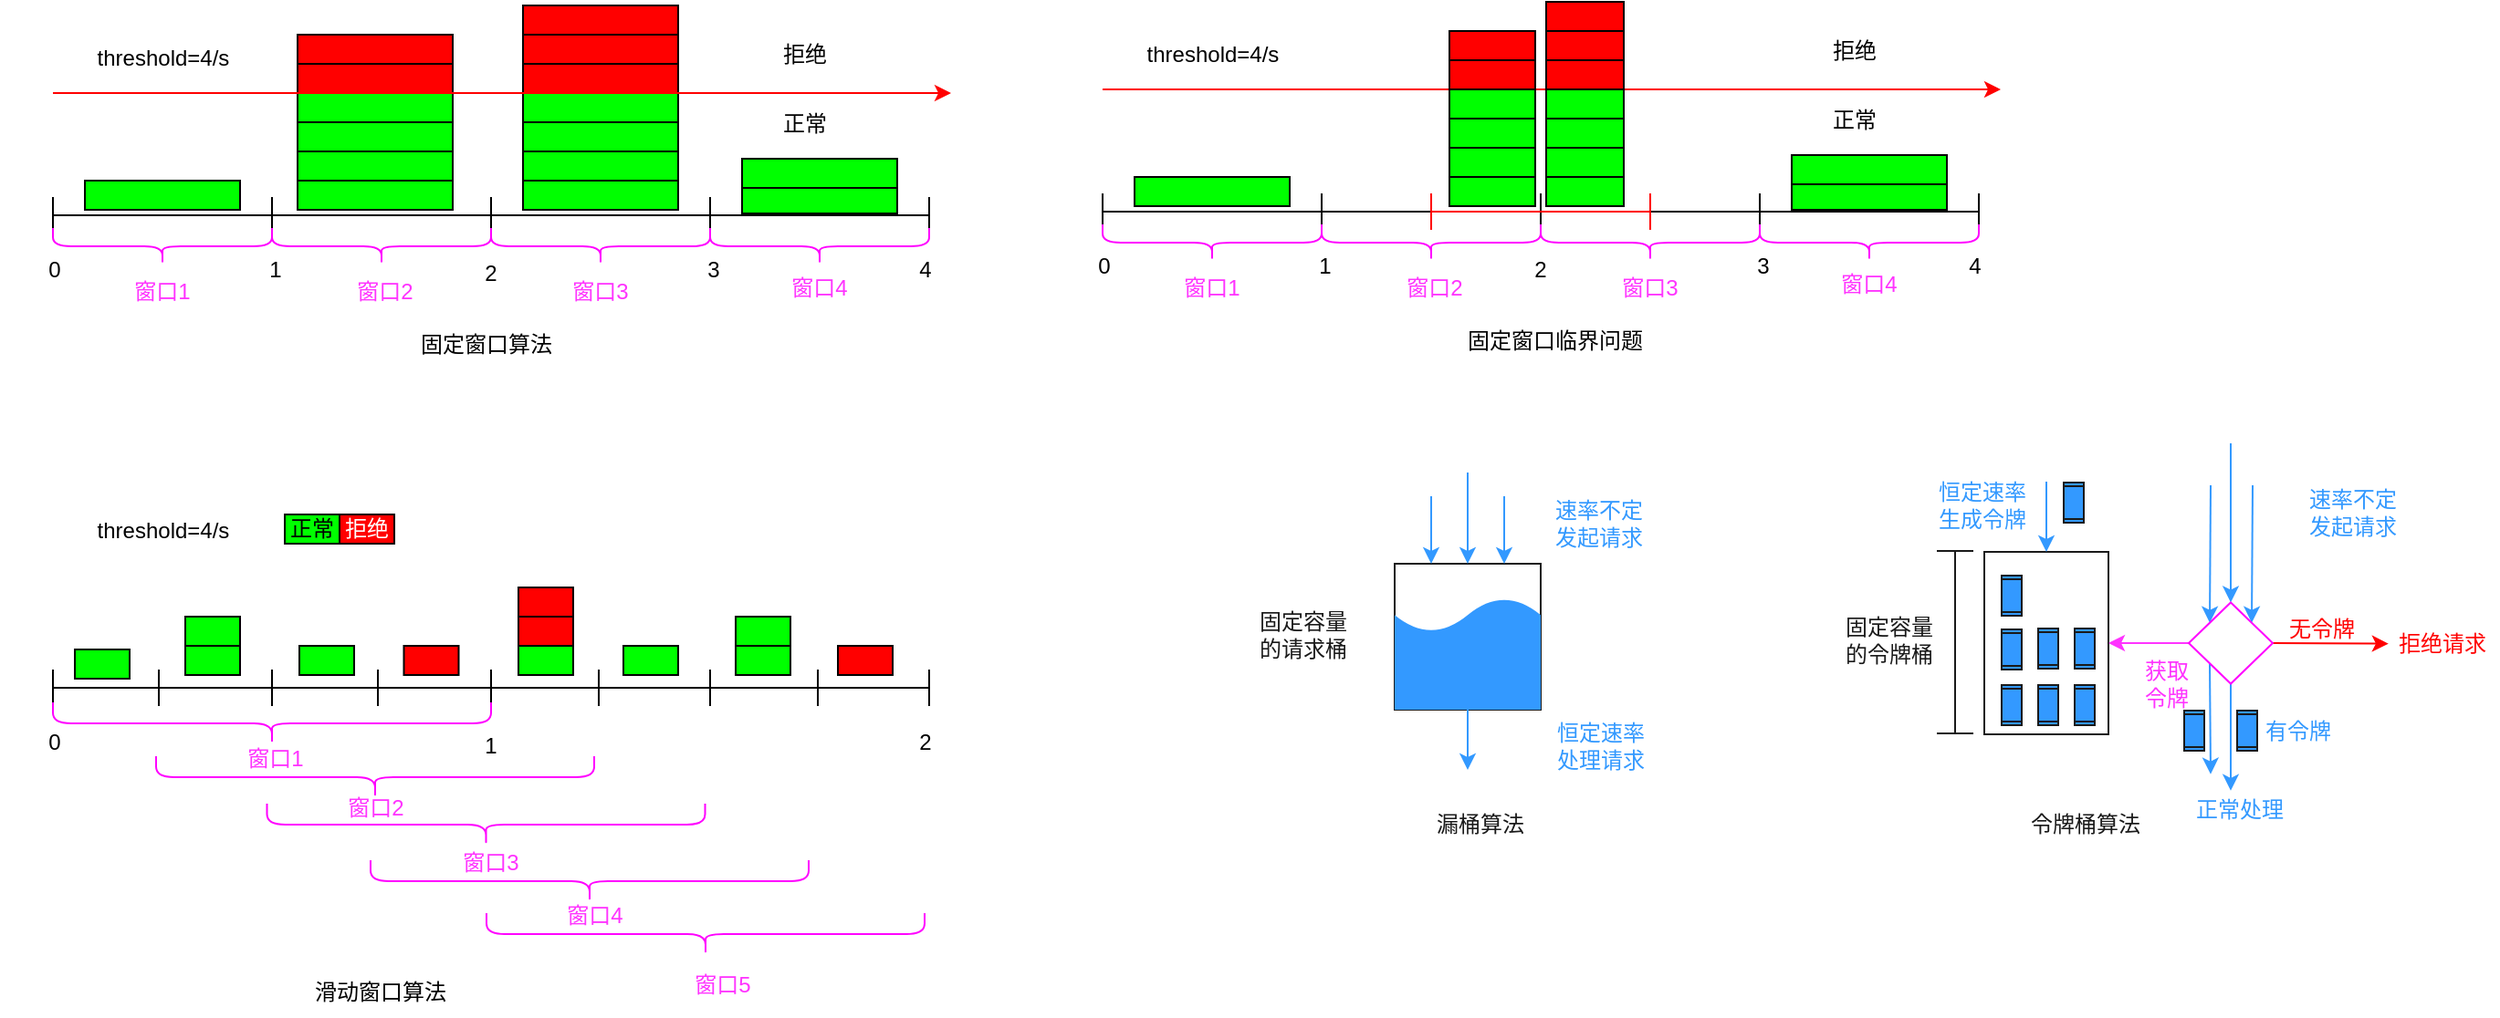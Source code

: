 <mxfile>
    <diagram id="M7BoUJ01hYoft6RZqL-m" name="第 1 页">
        <mxGraphModel dx="659" dy="519" grid="0" gridSize="10" guides="1" tooltips="1" connect="1" arrows="1" fold="1" page="1" pageScale="1" pageWidth="3300" pageHeight="2339" math="0" shadow="0">
            <root>
                <mxCell id="0"/>
                <mxCell id="1" parent="0"/>
                <mxCell id="5" value="" style="shape=crossbar;whiteSpace=wrap;html=1;rounded=1;" vertex="1" parent="1">
                    <mxGeometry x="72" y="162" width="120" height="20" as="geometry"/>
                </mxCell>
                <mxCell id="6" value="" style="shape=crossbar;whiteSpace=wrap;html=1;rounded=1;" vertex="1" parent="1">
                    <mxGeometry x="192" y="162" width="120" height="20" as="geometry"/>
                </mxCell>
                <mxCell id="7" value="" style="shape=crossbar;whiteSpace=wrap;html=1;rounded=1;" vertex="1" parent="1">
                    <mxGeometry x="312" y="162" width="120" height="20" as="geometry"/>
                </mxCell>
                <mxCell id="8" value="" style="shape=crossbar;whiteSpace=wrap;html=1;rounded=1;" vertex="1" parent="1">
                    <mxGeometry x="432" y="162" width="120" height="20" as="geometry"/>
                </mxCell>
                <mxCell id="9" value="0" style="text;html=1;strokeColor=none;fillColor=none;align=center;verticalAlign=middle;whiteSpace=wrap;rounded=0;" vertex="1" parent="1">
                    <mxGeometry x="43" y="187" width="60" height="30" as="geometry"/>
                </mxCell>
                <mxCell id="10" value="1" style="text;html=1;strokeColor=none;fillColor=none;align=center;verticalAlign=middle;whiteSpace=wrap;rounded=0;" vertex="1" parent="1">
                    <mxGeometry x="164" y="187" width="60" height="30" as="geometry"/>
                </mxCell>
                <mxCell id="11" value="2" style="text;html=1;strokeColor=none;fillColor=none;align=center;verticalAlign=middle;whiteSpace=wrap;rounded=0;" vertex="1" parent="1">
                    <mxGeometry x="282" y="189" width="60" height="30" as="geometry"/>
                </mxCell>
                <mxCell id="12" value="3" style="text;html=1;strokeColor=none;fillColor=none;align=center;verticalAlign=middle;whiteSpace=wrap;rounded=0;" vertex="1" parent="1">
                    <mxGeometry x="404" y="187" width="60" height="30" as="geometry"/>
                </mxCell>
                <mxCell id="13" value="4" style="text;html=1;strokeColor=none;fillColor=none;align=center;verticalAlign=middle;whiteSpace=wrap;rounded=0;" vertex="1" parent="1">
                    <mxGeometry x="520" y="187" width="60" height="30" as="geometry"/>
                </mxCell>
                <mxCell id="14" value="" style="rounded=0;whiteSpace=wrap;html=1;fillColor=#00FF00;" vertex="1" parent="1">
                    <mxGeometry x="89.5" y="153" width="85" height="16" as="geometry"/>
                </mxCell>
                <mxCell id="15" value="" style="rounded=0;whiteSpace=wrap;html=1;fillColor=#00FF00;" vertex="1" parent="1">
                    <mxGeometry x="206" y="153" width="85" height="16" as="geometry"/>
                </mxCell>
                <mxCell id="16" value="" style="rounded=0;whiteSpace=wrap;html=1;fillColor=#00FF00;" vertex="1" parent="1">
                    <mxGeometry x="329.5" y="153" width="85" height="16" as="geometry"/>
                </mxCell>
                <mxCell id="17" value="" style="rounded=0;whiteSpace=wrap;html=1;fillColor=#00FF00;" vertex="1" parent="1">
                    <mxGeometry x="449.5" y="155" width="85" height="16" as="geometry"/>
                </mxCell>
                <mxCell id="19" value="" style="rounded=0;whiteSpace=wrap;html=1;fillColor=#00FF00;" vertex="1" parent="1">
                    <mxGeometry x="206" y="137" width="85" height="16" as="geometry"/>
                </mxCell>
                <mxCell id="20" value="" style="rounded=0;whiteSpace=wrap;html=1;fillColor=#00FF00;" vertex="1" parent="1">
                    <mxGeometry x="329.5" y="137" width="85" height="16" as="geometry"/>
                </mxCell>
                <mxCell id="21" value="" style="rounded=0;whiteSpace=wrap;html=1;fillColor=#00FF00;" vertex="1" parent="1">
                    <mxGeometry x="449.5" y="141" width="85" height="16" as="geometry"/>
                </mxCell>
                <mxCell id="22" value="" style="rounded=0;whiteSpace=wrap;html=1;fillColor=#00FF00;" vertex="1" parent="1">
                    <mxGeometry x="206" y="121" width="85" height="16" as="geometry"/>
                </mxCell>
                <mxCell id="23" value="" style="rounded=0;whiteSpace=wrap;html=1;fillColor=#00FF00;" vertex="1" parent="1">
                    <mxGeometry x="206" y="105" width="85" height="16" as="geometry"/>
                </mxCell>
                <mxCell id="24" value="" style="rounded=0;whiteSpace=wrap;html=1;fillColor=#00FF00;" vertex="1" parent="1">
                    <mxGeometry x="329.5" y="121" width="85" height="16" as="geometry"/>
                </mxCell>
                <mxCell id="25" value="" style="rounded=0;whiteSpace=wrap;html=1;fillColor=#00FF00;" vertex="1" parent="1">
                    <mxGeometry x="329.5" y="105" width="85" height="16" as="geometry"/>
                </mxCell>
                <mxCell id="26" value="" style="rounded=0;whiteSpace=wrap;html=1;fillColor=#FF0000;" vertex="1" parent="1">
                    <mxGeometry x="206" y="89" width="85" height="16" as="geometry"/>
                </mxCell>
                <mxCell id="27" value="" style="rounded=0;whiteSpace=wrap;html=1;fillColor=#FF0000;" vertex="1" parent="1">
                    <mxGeometry x="206" y="73" width="85" height="16" as="geometry"/>
                </mxCell>
                <mxCell id="28" value="" style="rounded=0;whiteSpace=wrap;html=1;fillColor=#FF0000;" vertex="1" parent="1">
                    <mxGeometry x="329.5" y="89" width="85" height="16" as="geometry"/>
                </mxCell>
                <mxCell id="29" value="" style="rounded=0;whiteSpace=wrap;html=1;fillColor=#FF0000;" vertex="1" parent="1">
                    <mxGeometry x="329.5" y="73" width="85" height="16" as="geometry"/>
                </mxCell>
                <mxCell id="30" value="" style="rounded=0;whiteSpace=wrap;html=1;fillColor=#FF0000;" vertex="1" parent="1">
                    <mxGeometry x="329.5" y="57" width="85" height="16" as="geometry"/>
                </mxCell>
                <mxCell id="31" value="" style="endArrow=classic;html=1;strokeColor=#FF0000;" edge="1" parent="1">
                    <mxGeometry width="50" height="50" relative="1" as="geometry">
                        <mxPoint x="72" y="105" as="sourcePoint"/>
                        <mxPoint x="564" y="105" as="targetPoint"/>
                    </mxGeometry>
                </mxCell>
                <mxCell id="32" value="threshold=4/s" style="text;html=1;strokeColor=none;fillColor=none;align=center;verticalAlign=middle;whiteSpace=wrap;rounded=0;" vertex="1" parent="1">
                    <mxGeometry x="93" y="71" width="79" height="30" as="geometry"/>
                </mxCell>
                <mxCell id="33" value="拒绝" style="text;html=1;strokeColor=none;fillColor=none;align=center;verticalAlign=middle;whiteSpace=wrap;rounded=0;" vertex="1" parent="1">
                    <mxGeometry x="454" y="69" width="60" height="30" as="geometry"/>
                </mxCell>
                <mxCell id="34" value="正常" style="text;html=1;strokeColor=none;fillColor=none;align=center;verticalAlign=middle;whiteSpace=wrap;rounded=0;" vertex="1" parent="1">
                    <mxGeometry x="454" y="107" width="60" height="30" as="geometry"/>
                </mxCell>
                <mxCell id="35" value="固定窗口算法" style="text;html=1;strokeColor=none;fillColor=none;align=center;verticalAlign=middle;whiteSpace=wrap;rounded=0;" vertex="1" parent="1">
                    <mxGeometry x="264" y="229" width="90.5" height="27" as="geometry"/>
                </mxCell>
                <mxCell id="37" value="" style="shape=curlyBracket;whiteSpace=wrap;html=1;rounded=1;fillColor=#FF0000;rotation=-90;strokeColor=#FF00FF;" vertex="1" parent="1">
                    <mxGeometry x="122" y="129" width="20" height="120" as="geometry"/>
                </mxCell>
                <mxCell id="38" value="" style="shape=curlyBracket;whiteSpace=wrap;html=1;rounded=1;fillColor=#FF0000;rotation=-90;strokeColor=#FF00FF;" vertex="1" parent="1">
                    <mxGeometry x="242" y="129" width="20" height="120" as="geometry"/>
                </mxCell>
                <mxCell id="39" value="" style="shape=curlyBracket;whiteSpace=wrap;html=1;rounded=1;fillColor=#FF0000;rotation=-90;strokeColor=#FF00FF;" vertex="1" parent="1">
                    <mxGeometry x="362" y="129" width="20" height="120" as="geometry"/>
                </mxCell>
                <mxCell id="40" value="" style="shape=curlyBracket;whiteSpace=wrap;html=1;rounded=1;fillColor=#FF0000;rotation=-90;strokeColor=#FF00FF;" vertex="1" parent="1">
                    <mxGeometry x="482" y="129" width="20" height="120" as="geometry"/>
                </mxCell>
                <mxCell id="41" value="&lt;font color=&quot;#ff33ff&quot;&gt;窗口1&lt;/font&gt;" style="text;html=1;strokeColor=none;fillColor=none;align=center;verticalAlign=middle;whiteSpace=wrap;rounded=0;" vertex="1" parent="1">
                    <mxGeometry x="102" y="199" width="60" height="30" as="geometry"/>
                </mxCell>
                <mxCell id="42" value="&lt;font color=&quot;#ff33ff&quot;&gt;窗口3&lt;/font&gt;" style="text;html=1;strokeColor=none;fillColor=none;align=center;verticalAlign=middle;whiteSpace=wrap;rounded=0;" vertex="1" parent="1">
                    <mxGeometry x="342" y="199" width="60" height="30" as="geometry"/>
                </mxCell>
                <mxCell id="43" value="&lt;font color=&quot;#ff33ff&quot;&gt;窗口2&lt;/font&gt;" style="text;html=1;strokeColor=none;fillColor=none;align=center;verticalAlign=middle;whiteSpace=wrap;rounded=0;" vertex="1" parent="1">
                    <mxGeometry x="224" y="199" width="60" height="30" as="geometry"/>
                </mxCell>
                <mxCell id="44" value="&lt;font color=&quot;#ff33ff&quot;&gt;窗口4&lt;/font&gt;" style="text;html=1;strokeColor=none;fillColor=none;align=center;verticalAlign=middle;whiteSpace=wrap;rounded=0;" vertex="1" parent="1">
                    <mxGeometry x="462" y="197" width="60" height="30" as="geometry"/>
                </mxCell>
                <mxCell id="45" value="" style="shape=crossbar;whiteSpace=wrap;html=1;rounded=1;" vertex="1" parent="1">
                    <mxGeometry x="72" y="421" width="120" height="20" as="geometry"/>
                </mxCell>
                <mxCell id="46" value="" style="shape=crossbar;whiteSpace=wrap;html=1;rounded=1;" vertex="1" parent="1">
                    <mxGeometry x="192" y="421" width="120" height="20" as="geometry"/>
                </mxCell>
                <mxCell id="47" value="" style="shape=crossbar;whiteSpace=wrap;html=1;rounded=1;" vertex="1" parent="1">
                    <mxGeometry x="312" y="421" width="120" height="20" as="geometry"/>
                </mxCell>
                <mxCell id="48" value="" style="shape=crossbar;whiteSpace=wrap;html=1;rounded=1;" vertex="1" parent="1">
                    <mxGeometry x="432" y="421" width="120" height="20" as="geometry"/>
                </mxCell>
                <mxCell id="49" value="0" style="text;html=1;strokeColor=none;fillColor=none;align=center;verticalAlign=middle;whiteSpace=wrap;rounded=0;" vertex="1" parent="1">
                    <mxGeometry x="43" y="446" width="60" height="30" as="geometry"/>
                </mxCell>
                <mxCell id="51" value="1" style="text;html=1;strokeColor=none;fillColor=none;align=center;verticalAlign=middle;whiteSpace=wrap;rounded=0;" vertex="1" parent="1">
                    <mxGeometry x="282" y="448" width="60" height="30" as="geometry"/>
                </mxCell>
                <mxCell id="53" value="2" style="text;html=1;strokeColor=none;fillColor=none;align=center;verticalAlign=middle;whiteSpace=wrap;rounded=0;" vertex="1" parent="1">
                    <mxGeometry x="520" y="446" width="60" height="30" as="geometry"/>
                </mxCell>
                <mxCell id="71" value="threshold=4/s" style="text;html=1;strokeColor=none;fillColor=none;align=center;verticalAlign=middle;whiteSpace=wrap;rounded=0;" vertex="1" parent="1">
                    <mxGeometry x="93" y="330" width="79" height="30" as="geometry"/>
                </mxCell>
                <mxCell id="74" value="滑动窗口算法" style="text;html=1;strokeColor=none;fillColor=none;align=center;verticalAlign=middle;whiteSpace=wrap;rounded=0;" vertex="1" parent="1">
                    <mxGeometry x="206" y="584" width="90.5" height="27" as="geometry"/>
                </mxCell>
                <mxCell id="85" value="" style="shape=crossbar;whiteSpace=wrap;html=1;rounded=1;fontColor=#FF33FF;strokeColor=#000000;fillColor=#FF0000;" vertex="1" parent="1">
                    <mxGeometry x="130" y="421" width="120" height="20" as="geometry"/>
                </mxCell>
                <mxCell id="86" value="" style="shape=crossbar;whiteSpace=wrap;html=1;rounded=1;fontColor=#FF33FF;strokeColor=#000000;fillColor=#FF0000;" vertex="1" parent="1">
                    <mxGeometry x="371" y="421" width="120" height="20" as="geometry"/>
                </mxCell>
                <mxCell id="87" value="" style="shape=curlyBracket;whiteSpace=wrap;html=1;rounded=1;fillColor=#FF0000;rotation=-90;strokeColor=#FF00FF;" vertex="1" parent="1">
                    <mxGeometry x="180.5" y="330.5" width="23" height="240" as="geometry"/>
                </mxCell>
                <mxCell id="91" value="" style="shape=curlyBracket;whiteSpace=wrap;html=1;rounded=1;fillColor=#FF0000;rotation=-90;strokeColor=#FF00FF;" vertex="1" parent="1">
                    <mxGeometry x="237" y="360" width="23" height="240" as="geometry"/>
                </mxCell>
                <mxCell id="92" value="" style="shape=curlyBracket;whiteSpace=wrap;html=1;rounded=1;fillColor=#FF0000;rotation=-90;strokeColor=#FF00FF;" vertex="1" parent="1">
                    <mxGeometry x="297.75" y="386" width="23" height="240" as="geometry"/>
                </mxCell>
                <mxCell id="93" value="" style="shape=curlyBracket;whiteSpace=wrap;html=1;rounded=1;fillColor=#FF0000;rotation=-90;strokeColor=#FF00FF;" vertex="1" parent="1">
                    <mxGeometry x="354.5" y="417" width="23" height="240" as="geometry"/>
                </mxCell>
                <mxCell id="94" value="&lt;font color=&quot;#ff33ff&quot;&gt;窗口1&lt;/font&gt;" style="text;html=1;strokeColor=none;fillColor=none;align=center;verticalAlign=middle;whiteSpace=wrap;rounded=0;" vertex="1" parent="1">
                    <mxGeometry x="164" y="455" width="60" height="30" as="geometry"/>
                </mxCell>
                <mxCell id="95" value="&lt;font color=&quot;#ff33ff&quot;&gt;窗口2&lt;/font&gt;" style="text;html=1;strokeColor=none;fillColor=none;align=center;verticalAlign=middle;whiteSpace=wrap;rounded=0;" vertex="1" parent="1">
                    <mxGeometry x="218.5" y="482" width="60" height="30" as="geometry"/>
                </mxCell>
                <mxCell id="96" value="&lt;font color=&quot;#ff33ff&quot;&gt;窗口3&lt;/font&gt;" style="text;html=1;strokeColor=none;fillColor=none;align=center;verticalAlign=middle;whiteSpace=wrap;rounded=0;" vertex="1" parent="1">
                    <mxGeometry x="282" y="512" width="60" height="30" as="geometry"/>
                </mxCell>
                <mxCell id="97" value="" style="shape=curlyBracket;whiteSpace=wrap;html=1;rounded=1;fillColor=#FF0000;rotation=-90;strokeColor=#FF00FF;" vertex="1" parent="1">
                    <mxGeometry x="418" y="446" width="23" height="240" as="geometry"/>
                </mxCell>
                <mxCell id="98" value="&lt;font color=&quot;#ff33ff&quot;&gt;窗口4&lt;/font&gt;" style="text;html=1;strokeColor=none;fillColor=none;align=center;verticalAlign=middle;whiteSpace=wrap;rounded=0;" vertex="1" parent="1">
                    <mxGeometry x="339" y="540.5" width="60" height="30" as="geometry"/>
                </mxCell>
                <mxCell id="99" value="&lt;font color=&quot;#ff33ff&quot;&gt;窗口5&lt;/font&gt;" style="text;html=1;strokeColor=none;fillColor=none;align=center;verticalAlign=middle;whiteSpace=wrap;rounded=0;" vertex="1" parent="1">
                    <mxGeometry x="409" y="579" width="60" height="30" as="geometry"/>
                </mxCell>
                <mxCell id="100" value="" style="rounded=0;whiteSpace=wrap;html=1;fillColor=#00FF00;" vertex="1" parent="1">
                    <mxGeometry x="84" y="410" width="30" height="16" as="geometry"/>
                </mxCell>
                <mxCell id="101" value="" style="rounded=0;whiteSpace=wrap;html=1;fillColor=#00FF00;" vertex="1" parent="1">
                    <mxGeometry x="207" y="408" width="30" height="16" as="geometry"/>
                </mxCell>
                <mxCell id="102" value="" style="rounded=0;whiteSpace=wrap;html=1;fillColor=#00FF00;" vertex="1" parent="1">
                    <mxGeometry x="144.5" y="408" width="30" height="16" as="geometry"/>
                </mxCell>
                <mxCell id="103" value="" style="rounded=0;whiteSpace=wrap;html=1;fillColor=#00FF00;" vertex="1" parent="1">
                    <mxGeometry x="144.5" y="392" width="30" height="16" as="geometry"/>
                </mxCell>
                <mxCell id="104" value="正常" style="rounded=0;whiteSpace=wrap;html=1;fillColor=#00FF00;" vertex="1" parent="1">
                    <mxGeometry x="199" y="336" width="30" height="16" as="geometry"/>
                </mxCell>
                <mxCell id="107" value="&lt;font color=&quot;#ffffff&quot;&gt;拒绝&lt;/font&gt;" style="rounded=0;whiteSpace=wrap;html=1;fillColor=#FF0000;" vertex="1" parent="1">
                    <mxGeometry x="229" y="336" width="30" height="16" as="geometry"/>
                </mxCell>
                <mxCell id="108" value="" style="rounded=0;whiteSpace=wrap;html=1;fillColor=#FF0000;" vertex="1" parent="1">
                    <mxGeometry x="264.25" y="408" width="30" height="16" as="geometry"/>
                </mxCell>
                <mxCell id="109" value="" style="rounded=0;whiteSpace=wrap;html=1;fillColor=#00FF00;" vertex="1" parent="1">
                    <mxGeometry x="327" y="408" width="30" height="16" as="geometry"/>
                </mxCell>
                <mxCell id="110" value="" style="rounded=0;whiteSpace=wrap;html=1;fillColor=#FF0000;" vertex="1" parent="1">
                    <mxGeometry x="327" y="392" width="30" height="16" as="geometry"/>
                </mxCell>
                <mxCell id="111" value="" style="rounded=0;whiteSpace=wrap;html=1;fillColor=#FF0000;" vertex="1" parent="1">
                    <mxGeometry x="327" y="376" width="30" height="16" as="geometry"/>
                </mxCell>
                <mxCell id="112" value="" style="rounded=0;whiteSpace=wrap;html=1;fillColor=#00FF00;" vertex="1" parent="1">
                    <mxGeometry x="384.5" y="408" width="30" height="16" as="geometry"/>
                </mxCell>
                <mxCell id="113" value="" style="rounded=0;whiteSpace=wrap;html=1;fillColor=#00FF00;" vertex="1" parent="1">
                    <mxGeometry x="446" y="408" width="30" height="16" as="geometry"/>
                </mxCell>
                <mxCell id="114" value="" style="rounded=0;whiteSpace=wrap;html=1;fillColor=#FF0000;" vertex="1" parent="1">
                    <mxGeometry x="502" y="408" width="30" height="16" as="geometry"/>
                </mxCell>
                <mxCell id="117" value="" style="rounded=0;whiteSpace=wrap;html=1;fillColor=#00FF00;" vertex="1" parent="1">
                    <mxGeometry x="446" y="392" width="30" height="16" as="geometry"/>
                </mxCell>
                <mxCell id="118" value="" style="shape=crossbar;whiteSpace=wrap;html=1;rounded=1;" vertex="1" parent="1">
                    <mxGeometry x="647" y="160" width="120" height="20" as="geometry"/>
                </mxCell>
                <mxCell id="119" value="" style="shape=crossbar;whiteSpace=wrap;html=1;rounded=1;" vertex="1" parent="1">
                    <mxGeometry x="767" y="160" width="120" height="20" as="geometry"/>
                </mxCell>
                <mxCell id="120" value="" style="shape=crossbar;whiteSpace=wrap;html=1;rounded=1;" vertex="1" parent="1">
                    <mxGeometry x="887" y="160" width="120" height="20" as="geometry"/>
                </mxCell>
                <mxCell id="121" value="" style="shape=crossbar;whiteSpace=wrap;html=1;rounded=1;" vertex="1" parent="1">
                    <mxGeometry x="1007" y="160" width="120" height="20" as="geometry"/>
                </mxCell>
                <mxCell id="122" value="0" style="text;html=1;strokeColor=none;fillColor=none;align=center;verticalAlign=middle;whiteSpace=wrap;rounded=0;" vertex="1" parent="1">
                    <mxGeometry x="618" y="185" width="60" height="30" as="geometry"/>
                </mxCell>
                <mxCell id="123" value="1" style="text;html=1;strokeColor=none;fillColor=none;align=center;verticalAlign=middle;whiteSpace=wrap;rounded=0;" vertex="1" parent="1">
                    <mxGeometry x="739" y="185" width="60" height="30" as="geometry"/>
                </mxCell>
                <mxCell id="124" value="2" style="text;html=1;strokeColor=none;fillColor=none;align=center;verticalAlign=middle;whiteSpace=wrap;rounded=0;" vertex="1" parent="1">
                    <mxGeometry x="857" y="187" width="60" height="30" as="geometry"/>
                </mxCell>
                <mxCell id="125" value="3" style="text;html=1;strokeColor=none;fillColor=none;align=center;verticalAlign=middle;whiteSpace=wrap;rounded=0;" vertex="1" parent="1">
                    <mxGeometry x="979" y="185" width="60" height="30" as="geometry"/>
                </mxCell>
                <mxCell id="126" value="4" style="text;html=1;strokeColor=none;fillColor=none;align=center;verticalAlign=middle;whiteSpace=wrap;rounded=0;" vertex="1" parent="1">
                    <mxGeometry x="1095" y="185" width="60" height="30" as="geometry"/>
                </mxCell>
                <mxCell id="127" value="" style="rounded=0;whiteSpace=wrap;html=1;fillColor=#00FF00;" vertex="1" parent="1">
                    <mxGeometry x="664.5" y="151" width="85" height="16" as="geometry"/>
                </mxCell>
                <mxCell id="130" value="" style="rounded=0;whiteSpace=wrap;html=1;fillColor=#00FF00;" vertex="1" parent="1">
                    <mxGeometry x="1024.5" y="153" width="85" height="16" as="geometry"/>
                </mxCell>
                <mxCell id="133" value="" style="rounded=0;whiteSpace=wrap;html=1;fillColor=#00FF00;" vertex="1" parent="1">
                    <mxGeometry x="1024.5" y="139" width="85" height="16" as="geometry"/>
                </mxCell>
                <mxCell id="143" value="" style="endArrow=classic;html=1;strokeColor=#FF0000;" edge="1" parent="1">
                    <mxGeometry width="50" height="50" relative="1" as="geometry">
                        <mxPoint x="647" y="103" as="sourcePoint"/>
                        <mxPoint x="1139" y="103" as="targetPoint"/>
                    </mxGeometry>
                </mxCell>
                <mxCell id="144" value="threshold=4/s" style="text;html=1;strokeColor=none;fillColor=none;align=center;verticalAlign=middle;whiteSpace=wrap;rounded=0;" vertex="1" parent="1">
                    <mxGeometry x="668" y="69" width="79" height="30" as="geometry"/>
                </mxCell>
                <mxCell id="145" value="拒绝" style="text;html=1;strokeColor=none;fillColor=none;align=center;verticalAlign=middle;whiteSpace=wrap;rounded=0;" vertex="1" parent="1">
                    <mxGeometry x="1029" y="67" width="60" height="30" as="geometry"/>
                </mxCell>
                <mxCell id="146" value="正常" style="text;html=1;strokeColor=none;fillColor=none;align=center;verticalAlign=middle;whiteSpace=wrap;rounded=0;" vertex="1" parent="1">
                    <mxGeometry x="1029" y="105" width="60" height="30" as="geometry"/>
                </mxCell>
                <mxCell id="147" value="固定窗口临界问题" style="text;html=1;strokeColor=none;fillColor=none;align=center;verticalAlign=middle;whiteSpace=wrap;rounded=0;" vertex="1" parent="1">
                    <mxGeometry x="839" y="227" width="112" height="27" as="geometry"/>
                </mxCell>
                <mxCell id="148" value="" style="shape=curlyBracket;whiteSpace=wrap;html=1;rounded=1;fillColor=#FF0000;rotation=-90;strokeColor=#FF00FF;" vertex="1" parent="1">
                    <mxGeometry x="697" y="127" width="20" height="120" as="geometry"/>
                </mxCell>
                <mxCell id="149" value="" style="shape=curlyBracket;whiteSpace=wrap;html=1;rounded=1;fillColor=#FF0000;rotation=-90;strokeColor=#FF00FF;" vertex="1" parent="1">
                    <mxGeometry x="817" y="127" width="20" height="120" as="geometry"/>
                </mxCell>
                <mxCell id="150" value="" style="shape=curlyBracket;whiteSpace=wrap;html=1;rounded=1;fillColor=#FF0000;rotation=-90;strokeColor=#FF00FF;" vertex="1" parent="1">
                    <mxGeometry x="937" y="127" width="20" height="120" as="geometry"/>
                </mxCell>
                <mxCell id="151" value="" style="shape=curlyBracket;whiteSpace=wrap;html=1;rounded=1;fillColor=#FF0000;rotation=-90;strokeColor=#FF00FF;" vertex="1" parent="1">
                    <mxGeometry x="1057" y="127" width="20" height="120" as="geometry"/>
                </mxCell>
                <mxCell id="152" value="&lt;font color=&quot;#ff33ff&quot;&gt;窗口1&lt;/font&gt;" style="text;html=1;strokeColor=none;fillColor=none;align=center;verticalAlign=middle;whiteSpace=wrap;rounded=0;" vertex="1" parent="1">
                    <mxGeometry x="677" y="197" width="60" height="30" as="geometry"/>
                </mxCell>
                <mxCell id="153" value="&lt;font color=&quot;#ff33ff&quot;&gt;窗口3&lt;/font&gt;" style="text;html=1;strokeColor=none;fillColor=none;align=center;verticalAlign=middle;whiteSpace=wrap;rounded=0;" vertex="1" parent="1">
                    <mxGeometry x="917" y="197" width="60" height="30" as="geometry"/>
                </mxCell>
                <mxCell id="154" value="&lt;font color=&quot;#ff33ff&quot;&gt;窗口2&lt;/font&gt;" style="text;html=1;strokeColor=none;fillColor=none;align=center;verticalAlign=middle;whiteSpace=wrap;rounded=0;" vertex="1" parent="1">
                    <mxGeometry x="799" y="197" width="60" height="30" as="geometry"/>
                </mxCell>
                <mxCell id="155" value="&lt;font color=&quot;#ff33ff&quot;&gt;窗口4&lt;/font&gt;" style="text;html=1;strokeColor=none;fillColor=none;align=center;verticalAlign=middle;whiteSpace=wrap;rounded=0;" vertex="1" parent="1">
                    <mxGeometry x="1037" y="195" width="60" height="30" as="geometry"/>
                </mxCell>
                <mxCell id="156" value="" style="group" vertex="1" connectable="0" parent="1">
                    <mxGeometry x="837" y="71" width="47" height="96" as="geometry"/>
                </mxCell>
                <mxCell id="128" value="" style="rounded=0;whiteSpace=wrap;html=1;fillColor=#00FF00;" vertex="1" parent="156">
                    <mxGeometry y="80" width="47" height="16" as="geometry"/>
                </mxCell>
                <mxCell id="131" value="" style="rounded=0;whiteSpace=wrap;html=1;fillColor=#00FF00;" vertex="1" parent="156">
                    <mxGeometry y="64" width="47" height="16" as="geometry"/>
                </mxCell>
                <mxCell id="134" value="" style="rounded=0;whiteSpace=wrap;html=1;fillColor=#00FF00;" vertex="1" parent="156">
                    <mxGeometry y="48" width="47" height="16" as="geometry"/>
                </mxCell>
                <mxCell id="135" value="" style="rounded=0;whiteSpace=wrap;html=1;fillColor=#00FF00;" vertex="1" parent="156">
                    <mxGeometry y="32" width="47" height="16" as="geometry"/>
                </mxCell>
                <mxCell id="138" value="" style="rounded=0;whiteSpace=wrap;html=1;fillColor=#FF0000;" vertex="1" parent="156">
                    <mxGeometry y="16" width="47" height="16" as="geometry"/>
                </mxCell>
                <mxCell id="139" value="" style="rounded=0;whiteSpace=wrap;html=1;fillColor=#FF0000;" vertex="1" parent="156">
                    <mxGeometry width="47" height="16" as="geometry"/>
                </mxCell>
                <mxCell id="158" value="" style="group" vertex="1" connectable="0" parent="1">
                    <mxGeometry x="890" y="55" width="42.5" height="112" as="geometry"/>
                </mxCell>
                <mxCell id="129" value="" style="rounded=0;whiteSpace=wrap;html=1;fillColor=#00FF00;" vertex="1" parent="158">
                    <mxGeometry y="96" width="42.5" height="16" as="geometry"/>
                </mxCell>
                <mxCell id="132" value="" style="rounded=0;whiteSpace=wrap;html=1;fillColor=#00FF00;" vertex="1" parent="158">
                    <mxGeometry y="80" width="42.5" height="16" as="geometry"/>
                </mxCell>
                <mxCell id="136" value="" style="rounded=0;whiteSpace=wrap;html=1;fillColor=#00FF00;" vertex="1" parent="158">
                    <mxGeometry y="64" width="42.5" height="16" as="geometry"/>
                </mxCell>
                <mxCell id="137" value="" style="rounded=0;whiteSpace=wrap;html=1;fillColor=#00FF00;" vertex="1" parent="158">
                    <mxGeometry y="48" width="42.5" height="16" as="geometry"/>
                </mxCell>
                <mxCell id="140" value="" style="rounded=0;whiteSpace=wrap;html=1;fillColor=#FF0000;" vertex="1" parent="158">
                    <mxGeometry y="32" width="42.5" height="16" as="geometry"/>
                </mxCell>
                <mxCell id="141" value="" style="rounded=0;whiteSpace=wrap;html=1;fillColor=#FF0000;" vertex="1" parent="158">
                    <mxGeometry y="16" width="42.5" height="16" as="geometry"/>
                </mxCell>
                <mxCell id="142" value="" style="rounded=0;whiteSpace=wrap;html=1;fillColor=#FF0000;" vertex="1" parent="158">
                    <mxGeometry width="42.5" height="16" as="geometry"/>
                </mxCell>
                <mxCell id="161" value="" style="shape=crossbar;whiteSpace=wrap;html=1;rounded=1;fontColor=#FFFFFF;strokeColor=#FF0000;fillColor=#FF0000;" vertex="1" parent="1">
                    <mxGeometry x="827" y="160" width="120" height="20" as="geometry"/>
                </mxCell>
                <mxCell id="162" value="" style="whiteSpace=wrap;html=1;aspect=fixed;fontColor=#FFFFFF;strokeColor=#1A1A1A;fillColor=none;" vertex="1" parent="1">
                    <mxGeometry x="807" y="363" width="80" height="80" as="geometry"/>
                </mxCell>
                <mxCell id="163" value="" style="shape=document;whiteSpace=wrap;html=1;boundedLbl=1;fontColor=#FFFFFF;strokeColor=none;fillColor=#3399FF;rotation=-180;" vertex="1" parent="1">
                    <mxGeometry x="807" y="382" width="80" height="61" as="geometry"/>
                </mxCell>
                <mxCell id="164" value="" style="endArrow=classic;html=1;fontColor=#FFFFFF;strokeColor=#3399FF;entryX=0.25;entryY=0;entryDx=0;entryDy=0;" edge="1" parent="1" target="162">
                    <mxGeometry width="50" height="50" relative="1" as="geometry">
                        <mxPoint x="827" y="326" as="sourcePoint"/>
                        <mxPoint x="949" y="396" as="targetPoint"/>
                    </mxGeometry>
                </mxCell>
                <mxCell id="168" value="" style="endArrow=classic;html=1;fontColor=#FFFFFF;strokeColor=#3399FF;entryX=0.5;entryY=0;entryDx=0;entryDy=0;" edge="1" parent="1" target="162">
                    <mxGeometry width="50" height="50" relative="1" as="geometry">
                        <mxPoint x="847" y="313" as="sourcePoint"/>
                        <mxPoint x="860" y="313" as="targetPoint"/>
                    </mxGeometry>
                </mxCell>
                <mxCell id="169" value="" style="endArrow=classic;html=1;fontColor=#FFFFFF;strokeColor=#3399FF;entryX=0.75;entryY=0;entryDx=0;entryDy=0;" edge="1" parent="1" target="162">
                    <mxGeometry width="50" height="50" relative="1" as="geometry">
                        <mxPoint x="867" y="326" as="sourcePoint"/>
                        <mxPoint x="936" y="345" as="targetPoint"/>
                    </mxGeometry>
                </mxCell>
                <mxCell id="170" value="" style="endArrow=classic;html=1;fontColor=#FFFFFF;strokeColor=#3399FF;exitX=0.5;exitY=1;exitDx=0;exitDy=0;" edge="1" parent="1" source="162">
                    <mxGeometry width="50" height="50" relative="1" as="geometry">
                        <mxPoint x="899" y="446" as="sourcePoint"/>
                        <mxPoint x="847" y="476" as="targetPoint"/>
                    </mxGeometry>
                </mxCell>
                <mxCell id="171" value="" style="shape=crossbar;whiteSpace=wrap;html=1;rounded=1;fontColor=#FFFFFF;strokeColor=#1A1A1A;fillColor=#3399FF;rotation=-90;" vertex="1" parent="1">
                    <mxGeometry x="1064" y="396" width="100" height="20" as="geometry"/>
                </mxCell>
                <mxCell id="172" value="&lt;font color=&quot;#1a1a1a&quot;&gt;固定容量&lt;br&gt;的请求桶&lt;br&gt;&lt;/font&gt;" style="text;html=1;strokeColor=none;fillColor=none;align=center;verticalAlign=middle;whiteSpace=wrap;rounded=0;fontColor=#FFFFFF;" vertex="1" parent="1">
                    <mxGeometry x="727" y="387" width="60" height="30" as="geometry"/>
                </mxCell>
                <mxCell id="173" value="&lt;font color=&quot;#3399ff&quot;&gt;速率不定发起请求&lt;/font&gt;" style="text;html=1;strokeColor=none;fillColor=none;align=center;verticalAlign=middle;whiteSpace=wrap;rounded=0;fontColor=#1A1A1A;" vertex="1" parent="1">
                    <mxGeometry x="891" y="325" width="56" height="31" as="geometry"/>
                </mxCell>
                <mxCell id="174" value="&lt;font color=&quot;#3399ff&quot;&gt;恒定速率处理请求&lt;/font&gt;" style="text;html=1;strokeColor=none;fillColor=none;align=center;verticalAlign=middle;whiteSpace=wrap;rounded=0;fontColor=#1A1A1A;" vertex="1" parent="1">
                    <mxGeometry x="890" y="448" width="60" height="30" as="geometry"/>
                </mxCell>
                <mxCell id="175" value="漏桶算法" style="text;html=1;strokeColor=none;fillColor=none;align=center;verticalAlign=middle;whiteSpace=wrap;rounded=0;fontColor=#1A1A1A;" vertex="1" parent="1">
                    <mxGeometry x="824" y="491" width="60" height="30" as="geometry"/>
                </mxCell>
                <mxCell id="176" value="" style="whiteSpace=wrap;html=1;fontColor=#3399FF;strokeColor=#1A1A1A;fillColor=none;imageAspect=1;" vertex="1" parent="1">
                    <mxGeometry x="1130" y="356.5" width="68" height="100" as="geometry"/>
                </mxCell>
                <mxCell id="177" value="" style="shape=process;whiteSpace=wrap;html=1;backgroundOutline=1;fontColor=#3399FF;strokeColor=#1A1A1A;fillColor=#3399FF;rotation=-90;" vertex="1" parent="1">
                    <mxGeometry x="1134" y="375" width="22" height="11" as="geometry"/>
                </mxCell>
                <mxCell id="178" value="" style="shape=process;whiteSpace=wrap;html=1;backgroundOutline=1;fontColor=#3399FF;strokeColor=#1A1A1A;fillColor=#3399FF;rotation=-90;" vertex="1" parent="1">
                    <mxGeometry x="1234" y="449" width="22" height="11" as="geometry"/>
                </mxCell>
                <mxCell id="179" value="" style="shape=process;whiteSpace=wrap;html=1;backgroundOutline=1;fontColor=#3399FF;strokeColor=#1A1A1A;fillColor=#3399FF;rotation=-90;" vertex="1" parent="1">
                    <mxGeometry x="1134" y="404.5" width="22" height="11" as="geometry"/>
                </mxCell>
                <mxCell id="180" value="" style="shape=process;whiteSpace=wrap;html=1;backgroundOutline=1;fontColor=#3399FF;strokeColor=#1A1A1A;fillColor=#3399FF;rotation=-90;" vertex="1" parent="1">
                    <mxGeometry x="1154" y="404" width="22" height="11" as="geometry"/>
                </mxCell>
                <mxCell id="181" value="" style="shape=process;whiteSpace=wrap;html=1;backgroundOutline=1;fontColor=#3399FF;strokeColor=#1A1A1A;fillColor=#3399FF;rotation=-90;" vertex="1" parent="1">
                    <mxGeometry x="1174" y="404" width="22" height="11" as="geometry"/>
                </mxCell>
                <mxCell id="182" value="" style="shape=process;whiteSpace=wrap;html=1;backgroundOutline=1;fontColor=#3399FF;strokeColor=#1A1A1A;fillColor=#3399FF;rotation=-90;" vertex="1" parent="1">
                    <mxGeometry x="1174" y="435" width="22" height="11" as="geometry"/>
                </mxCell>
                <mxCell id="184" value="" style="shape=process;whiteSpace=wrap;html=1;backgroundOutline=1;fontColor=#3399FF;strokeColor=#1A1A1A;fillColor=#3399FF;rotation=-90;" vertex="1" parent="1">
                    <mxGeometry x="1134" y="435" width="22" height="11" as="geometry"/>
                </mxCell>
                <mxCell id="185" value="" style="shape=process;whiteSpace=wrap;html=1;backgroundOutline=1;fontColor=#3399FF;strokeColor=#1A1A1A;fillColor=#3399FF;rotation=-90;" vertex="1" parent="1">
                    <mxGeometry x="1154" y="435" width="22" height="11" as="geometry"/>
                </mxCell>
                <mxCell id="187" value="" style="endArrow=classic;html=1;fontColor=#3399FF;strokeColor=#3399FF;entryX=0.5;entryY=0;entryDx=0;entryDy=0;" edge="1" parent="1" target="176">
                    <mxGeometry width="50" height="50" relative="1" as="geometry">
                        <mxPoint x="1164" y="318" as="sourcePoint"/>
                        <mxPoint x="1207" y="360" as="targetPoint"/>
                    </mxGeometry>
                </mxCell>
                <mxCell id="189" value="" style="endArrow=classic;html=1;fontColor=#FFFFFF;strokeColor=#3399FF;entryX=0;entryY=0;entryDx=0;entryDy=0;" edge="1" parent="1" target="193">
                    <mxGeometry width="50" height="50" relative="1" as="geometry">
                        <mxPoint x="1254" y="320" as="sourcePoint"/>
                        <mxPoint x="1240" y="357" as="targetPoint"/>
                    </mxGeometry>
                </mxCell>
                <mxCell id="190" value="" style="endArrow=classic;html=1;fontColor=#FFFFFF;strokeColor=#3399FF;entryX=0.5;entryY=0;entryDx=0;entryDy=0;" edge="1" parent="1" target="193">
                    <mxGeometry width="50" height="50" relative="1" as="geometry">
                        <mxPoint x="1265" y="297" as="sourcePoint"/>
                        <mxPoint x="1260" y="357" as="targetPoint"/>
                    </mxGeometry>
                </mxCell>
                <mxCell id="191" value="" style="endArrow=classic;html=1;fontColor=#FFFFFF;strokeColor=#3399FF;entryX=1;entryY=0;entryDx=0;entryDy=0;" edge="1" parent="1" target="193">
                    <mxGeometry width="50" height="50" relative="1" as="geometry">
                        <mxPoint x="1277" y="320" as="sourcePoint"/>
                        <mxPoint x="1280" y="357" as="targetPoint"/>
                    </mxGeometry>
                </mxCell>
                <mxCell id="192" value="&lt;font color=&quot;#3399ff&quot;&gt;速率不定发起请求&lt;/font&gt;" style="text;html=1;strokeColor=none;fillColor=none;align=center;verticalAlign=middle;whiteSpace=wrap;rounded=0;fontColor=#1A1A1A;" vertex="1" parent="1">
                    <mxGeometry x="1304" y="319" width="56" height="31" as="geometry"/>
                </mxCell>
                <mxCell id="194" style="edgeStyle=none;html=1;exitX=0;exitY=0.5;exitDx=0;exitDy=0;entryX=1;entryY=0.5;entryDx=0;entryDy=0;fontColor=#3399FF;strokeColor=#FF33FF;" edge="1" parent="1" source="193" target="176">
                    <mxGeometry relative="1" as="geometry"/>
                </mxCell>
                <mxCell id="196" style="edgeStyle=none;html=1;exitX=1;exitY=0.5;exitDx=0;exitDy=0;fontColor=#3399FF;strokeColor=#FF0000;" edge="1" parent="1" source="193" target="197">
                    <mxGeometry relative="1" as="geometry">
                        <mxPoint x="1381.417" y="407" as="targetPoint"/>
                    </mxGeometry>
                </mxCell>
                <mxCell id="198" style="edgeStyle=none;html=1;exitX=0.5;exitY=1;exitDx=0;exitDy=0;fontColor=#3399FF;strokeColor=#3399FF;" edge="1" parent="1" source="193">
                    <mxGeometry relative="1" as="geometry">
                        <mxPoint x="1265" y="487.417" as="targetPoint"/>
                    </mxGeometry>
                </mxCell>
                <mxCell id="201" style="edgeStyle=none;html=1;exitX=0;exitY=1;exitDx=0;exitDy=0;fontColor=#3399FF;strokeColor=#3399FF;" edge="1" parent="1" source="193">
                    <mxGeometry relative="1" as="geometry">
                        <mxPoint x="1254" y="478.333" as="targetPoint"/>
                    </mxGeometry>
                </mxCell>
                <mxCell id="193" value="" style="rhombus;whiteSpace=wrap;html=1;fontColor=#3399FF;strokeColor=#FF00FF;fillColor=none;" vertex="1" parent="1">
                    <mxGeometry x="1242" y="384.25" width="46" height="44.5" as="geometry"/>
                </mxCell>
                <mxCell id="195" value="&lt;font color=&quot;#ff33ff&quot;&gt;获取令牌&lt;/font&gt;" style="text;html=1;strokeColor=none;fillColor=none;align=center;verticalAlign=middle;whiteSpace=wrap;rounded=0;fontColor=#3399FF;" vertex="1" parent="1">
                    <mxGeometry x="1216" y="413" width="28" height="31" as="geometry"/>
                </mxCell>
                <mxCell id="197" value="&lt;font color=&quot;#ff0000&quot;&gt;拒绝请求&lt;/font&gt;" style="text;html=1;strokeColor=none;fillColor=none;align=center;verticalAlign=middle;whiteSpace=wrap;rounded=0;fontColor=#3399FF;" vertex="1" parent="1">
                    <mxGeometry x="1351.417" y="392" width="60" height="30" as="geometry"/>
                </mxCell>
                <mxCell id="199" value="正常处理" style="text;html=1;strokeColor=none;fillColor=none;align=center;verticalAlign=middle;whiteSpace=wrap;rounded=0;fontColor=#3399FF;" vertex="1" parent="1">
                    <mxGeometry x="1238" y="482" width="64" height="31" as="geometry"/>
                </mxCell>
                <mxCell id="200" value="" style="shape=process;whiteSpace=wrap;html=1;backgroundOutline=1;fontColor=#3399FF;strokeColor=#1A1A1A;fillColor=#3399FF;rotation=-90;" vertex="1" parent="1">
                    <mxGeometry x="1263" y="449" width="22" height="11" as="geometry"/>
                </mxCell>
                <mxCell id="202" value="&lt;font color=&quot;#1a1a1a&quot;&gt;固定容量&lt;br&gt;的令牌桶&lt;br&gt;&lt;/font&gt;" style="text;html=1;strokeColor=none;fillColor=none;align=center;verticalAlign=middle;whiteSpace=wrap;rounded=0;fontColor=#FFFFFF;" vertex="1" parent="1">
                    <mxGeometry x="1048" y="390" width="60" height="30" as="geometry"/>
                </mxCell>
                <mxCell id="203" value="&lt;font color=&quot;#3399ff&quot;&gt;恒定速率生成令牌&lt;/font&gt;" style="text;html=1;strokeColor=none;fillColor=none;align=center;verticalAlign=middle;whiteSpace=wrap;rounded=0;fontColor=#1A1A1A;" vertex="1" parent="1">
                    <mxGeometry x="1099" y="316" width="60" height="30" as="geometry"/>
                </mxCell>
                <mxCell id="204" value="" style="shape=process;whiteSpace=wrap;html=1;backgroundOutline=1;fontColor=#3399FF;strokeColor=#1A1A1A;fillColor=#3399FF;rotation=-90;" vertex="1" parent="1">
                    <mxGeometry x="1168" y="324" width="22" height="11" as="geometry"/>
                </mxCell>
                <mxCell id="208" value="&lt;font color=&quot;#1a1a1a&quot;&gt;令牌桶算法&lt;/font&gt;" style="text;html=1;strokeColor=none;fillColor=none;align=center;verticalAlign=middle;whiteSpace=wrap;rounded=0;fontColor=#FF0000;" vertex="1" parent="1">
                    <mxGeometry x="1148.5" y="491" width="73" height="30" as="geometry"/>
                </mxCell>
                <mxCell id="209" value="无令牌" style="text;html=1;strokeColor=none;fillColor=none;align=center;verticalAlign=middle;whiteSpace=wrap;rounded=0;fontColor=#FF0000;" vertex="1" parent="1">
                    <mxGeometry x="1285" y="384.25" width="60" height="30" as="geometry"/>
                </mxCell>
                <mxCell id="210" value="有令牌" style="text;html=1;strokeColor=none;fillColor=none;align=center;verticalAlign=middle;whiteSpace=wrap;rounded=0;fontColor=#3399FF;" vertex="1" parent="1">
                    <mxGeometry x="1270" y="439" width="64" height="31" as="geometry"/>
                </mxCell>
            </root>
        </mxGraphModel>
    </diagram>
</mxfile>